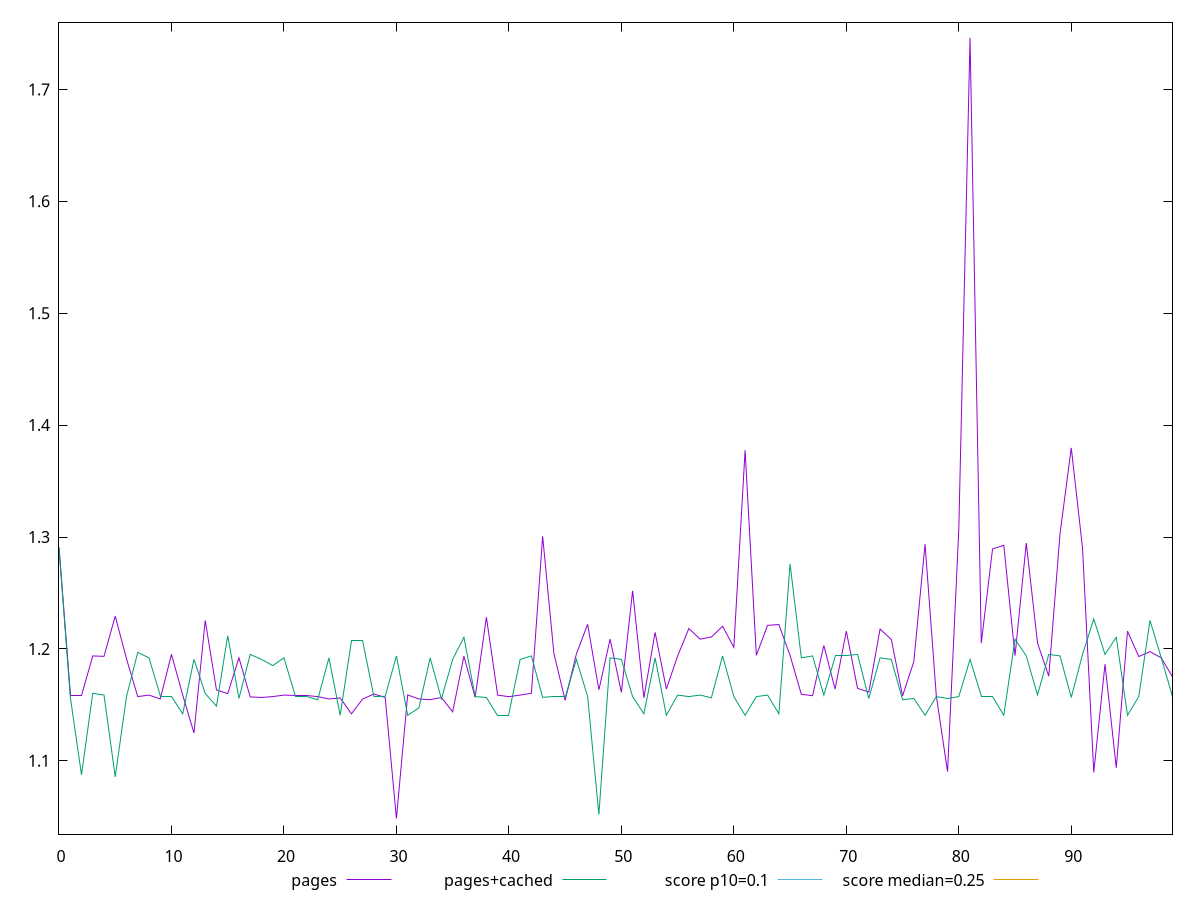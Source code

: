 reset

$pages <<EOF
0 1.290691618177626
1 1.1586865183512367
2 1.158686518351237
3 1.1937147301567925
4 1.1933438534206815
5 1.2293202362060547
6 1.1911766289605035
7 1.1573681589762368
8 1.158725580851237
9 1.155259038289388
10 1.1951456112331815
11 1.158725580851237
12 1.1248326059977214
13 1.2254139862060547
14 1.163338124593099
15 1.160068354288737
16 1.1920010799831815
17 1.1571113535563153
18 1.156616460164388
19 1.157368158976237
20 1.158725580851237
21 1.158686518351237
22 1.158686518351237
23 1.1573681589762368
24 1.155259038289388
25 1.1561982676188152
26 1.142026362101237
27 1.155259038289388
28 1.159663335164388
29 1.156616460164388
30 1.0484101816813152
31 1.1588207956949867
32 1.155259038289388
33 1.154564966837565
34 1.156616460164388
35 1.143715815226237
36 1.1935025448269314
37 1.1567116750081379
38 1.2283436737060547
39 1.158686518351237
40 1.157309565226237
41 1.158725580851237
42 1.160317377726237
43 1.300633056640625
44 1.1959805721706813
45 1.154111323038737
46 1.195447272406684
47 1.2220230526394313
48 1.163405756632487
49 1.2087855088975694
50 1.1611159718831379
51 1.2518980831570095
52 1.1562345275878905
53 1.214776658799913
54 1.164179682413737
55 1.1936050838894312
56 1.2182383304172093
57 1.2087002987331814
58 1.210640855577257
59 1.2202447323269314
60 1.2014239315456816
61 1.3775665096706813
62 1.1942126939561633
63 1.221064502292209
64 1.2217828182644312
65 1.194079881456163
66 1.1594113159179686
67 1.158193354288737
68 1.2030948299831814
69 1.164079584757487
70 1.2158599667019314
71 1.164698725382487
72 1.1614694213867187
73 1.2177457088894312
74 1.2084770575629338
75 1.1580538940429688
76 1.1885294002956814
77 1.293618864271376
78 1.1581637573242187
79 1.0902601403130425
80 1.3067596842447917
81 1.746048472086589
82 1.2052088707817925
83 1.289275602552626
84 1.2925834079318577
85 1.1939393530951605
86 1.294596891615126
87 1.2052203182644314
88 1.1756531846788194
89 1.3029416181776259
90 1.3796441463894313
91 1.2901297946506076
92 1.0896563534206816
93 1.1863555721706813
94 1.093710659450955
95 1.2158951229519315
96 1.1931702745225694
97 1.1975396542019314
98 1.1919864315456814
99 1.1749564412434896
EOF

$pagesCached <<EOF
0 1.290557340833876
1 1.1573681589762368
2 1.0874647301567926
3 1.1603369089762368
4 1.158725580851237
5 1.0857120174831814
6 1.1573681589762368
7 1.1969276207817925
8 1.1920010799831815
9 1.1573681589762368
10 1.1573681589762368
11 1.142026362101237
12 1.1906436581081814
13 1.1601635691324867
14 1.1487524414062498
15 1.2117713707817923
16 1.155719751993815
17 1.1950721520317924
18 1.1906436581081814
19 1.1850990125868055
20 1.1920010799831813
21 1.1573681589762368
22 1.1573681589762368
23 1.154564966837565
24 1.1920010799831813
25 1.1406689402262369
26 1.2073428768581813
27 1.2073428768581813
28 1.1573681589762368
29 1.157651362101237
30 1.1937147301567925
31 1.1406689402262369
32 1.1472998046874998
33 1.1920010799831813
34 1.155259038289388
35 1.1906436581081814
36 1.2104139489067924
37 1.1573681589762368
38 1.156616460164388
39 1.1406689402262369
40 1.1406689402262369
41 1.1906436581081814
42 1.1937147301567925
43 1.1567116750081379
44 1.1573681589762368
45 1.1573681589762368
46 1.1906436581081814
47 1.1573681589762368
48 1.0519858178032768
49 1.1920010799831813
50 1.1906436581081814
51 1.1573681589762368
52 1.142026362101237
53 1.1920010799831813
54 1.1406689402262369
55 1.158725580851237
56 1.1573681589762368
57 1.158725580851237
58 1.1562939402262369
59 1.1937147301567925
60 1.1573681589762368
61 1.1406689402262369
62 1.1573681589762368
63 1.158725580851237
64 1.142026362101237
65 1.2759357638888889
66 1.1920010799831813
67 1.1937147301567925
68 1.158725580851237
69 1.1937147301567925
70 1.1937147301567925
71 1.1950721520317924
72 1.155719751993815
73 1.1919620174831813
74 1.1906436581081814
75 1.154564966837565
76 1.155719751993815
77 1.1406689402262369
78 1.1573681589762368
79 1.155680689493815
80 1.1573681589762368
81 1.1906436581081814
82 1.1573681589762368
83 1.1573681589762368
84 1.1406689402262369
85 1.2087002987331812
86 1.1937147301567925
87 1.158725580851237
88 1.1950721520317924
89 1.1937147301567925
90 1.156616460164388
91 1.1950721520317924
92 1.2267714080810546
93 1.1950721520317924
94 1.2104139489067924
95 1.1406689402262369
96 1.1573681589762368
97 1.2254139862060547
98 1.1920010799831813
99 1.1573681589762368
EOF

set key outside below
set xrange [0:99]
set yrange [1.0344574158732096:1.7600012378946945]
set trange [1.0344574158732096:1.7600012378946945]
set terminal svg size 640, 520 enhanced background rgb 'white'
set output "report_00020_2021-02-19T21:17:38.612Z2/cumulative-layout-shift/comparison/line/0_vs_1.svg"

plot $pages title "pages" with line, \
     $pagesCached title "pages+cached" with line, \
     0.1 title "score p10=0.1", \
     0.25 title "score median=0.25"

reset
